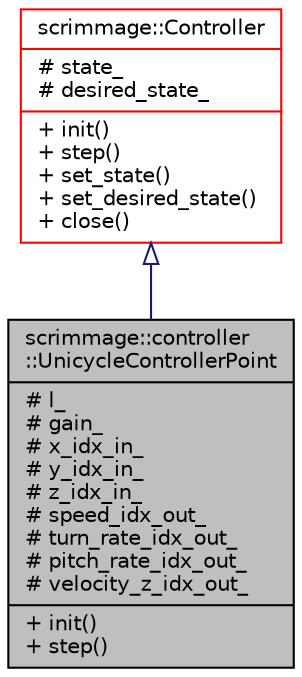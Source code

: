 digraph "scrimmage::controller::UnicycleControllerPoint"
{
 // LATEX_PDF_SIZE
  edge [fontname="Helvetica",fontsize="10",labelfontname="Helvetica",labelfontsize="10"];
  node [fontname="Helvetica",fontsize="10",shape=record];
  Node1 [label="{scrimmage::controller\l::UnicycleControllerPoint\n|# l_\l# gain_\l# x_idx_in_\l# y_idx_in_\l# z_idx_in_\l# speed_idx_out_\l# turn_rate_idx_out_\l# pitch_rate_idx_out_\l# velocity_z_idx_out_\l|+ init()\l+ step()\l}",height=0.2,width=0.4,color="black", fillcolor="grey75", style="filled", fontcolor="black",tooltip="implementation of"];
  Node2 -> Node1 [dir="back",color="midnightblue",fontsize="10",style="solid",arrowtail="onormal",fontname="Helvetica"];
  Node2 [label="{scrimmage::Controller\n|# state_\l# desired_state_\l|+ init()\l+ step()\l+ set_state()\l+ set_desired_state()\l+ close()\l}",height=0.2,width=0.4,color="red", fillcolor="white", style="filled",URL="$classscrimmage_1_1Controller.html",tooltip=" "];
}
